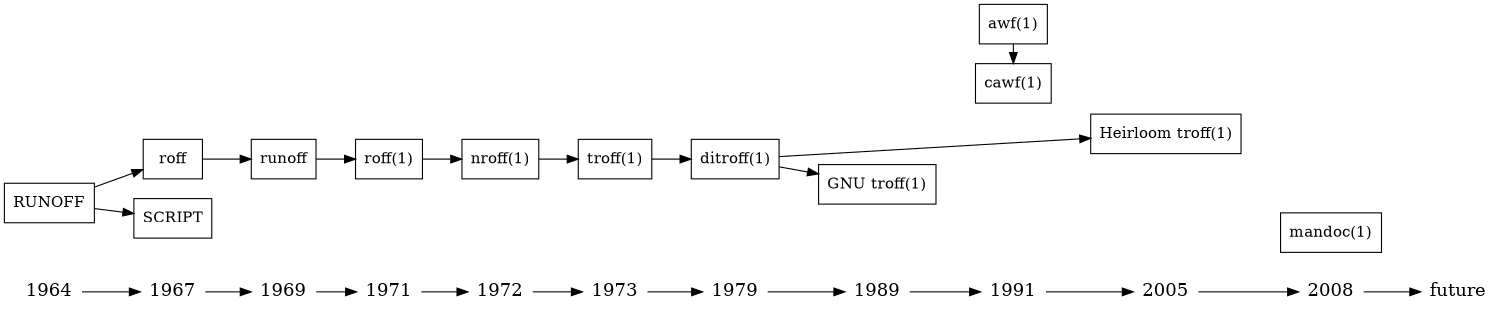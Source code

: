 digraph manpages {
	rankdir=LR;
	size="10,20";

	{
		node [shape=plaintext, fontsize=16];
		1964 -> 1967 -> 1969 -> 1971 -> 1972 -> 1973 -> 1979 -> 
		1989 -> 1991 -> 2005 -> 2008 -> "future";
	}

	node [shape=box];

	runoff1 [label="RUNOFF" URL="#x1964_RUNOFF"];
	runoff2 [label="roff" URL="#x1967_roff"];
	script [label="SCRIPT" URL="#x1967_SCRIPT"];
	runoff3 [label="runoff" URL="#x1969"]; 
	roff [label="roff(1)" URL="#x1971"];
	nroff [label="nroff(1)" URL="#x1972"];
	troff [label="troff(1)" URL="#x1973"];
	ditroff [label="ditroff(1)" URL="#x1979"];
	mandoc [label="mandoc(1)" URL="http://mdocml.bsd.lv"]; 
	htroff [label="Heirloom troff(1)" URL="http://heirloom.sourceforge.net/doctools.html"]; 
	groff [label="GNU troff(1)" URL="http://www.gnu.org/s/groff/"];
	awf [label="awf(1)" URL="http://ftp.sunet.se/pub/usenet/ftp.uu.net/comp.sources.unix/volume24/"];
	cawf [label="cawf(1)" URL="http://www.tux.org/pub/sites/vic.cc.purdue.edu/"];

	{ rank = same; 1964 runoff1 };
	{ rank = same; 1967 script runoff2 };
	{ rank = same; 1969 runoff3 };
	{ rank = same; 1971 roff };
	{ rank = same; 1972 nroff };
	{ rank = same; 1973 troff; }
	{ rank = same; 1979 ditroff; }
	{ rank = same; 1989 groff; }
	{ rank = same; 1991 awf cawf; }
	{ rank = same; 2005 htroff; }
	{ rank = same; 2008 mandoc; }

	subgraph prehistory {
		node [style=filled];
		runoff1 -> runoff2 -> runoff3;
		runoff1 -> script;
		label="Prehistory";
		color=blue
	}

	runoff3 -> roff;
	roff -> nroff;
	nroff -> troff;
	troff -> ditroff;
	ditroff -> groff;
	ditroff -> htroff;
	awf -> cawf;
}
